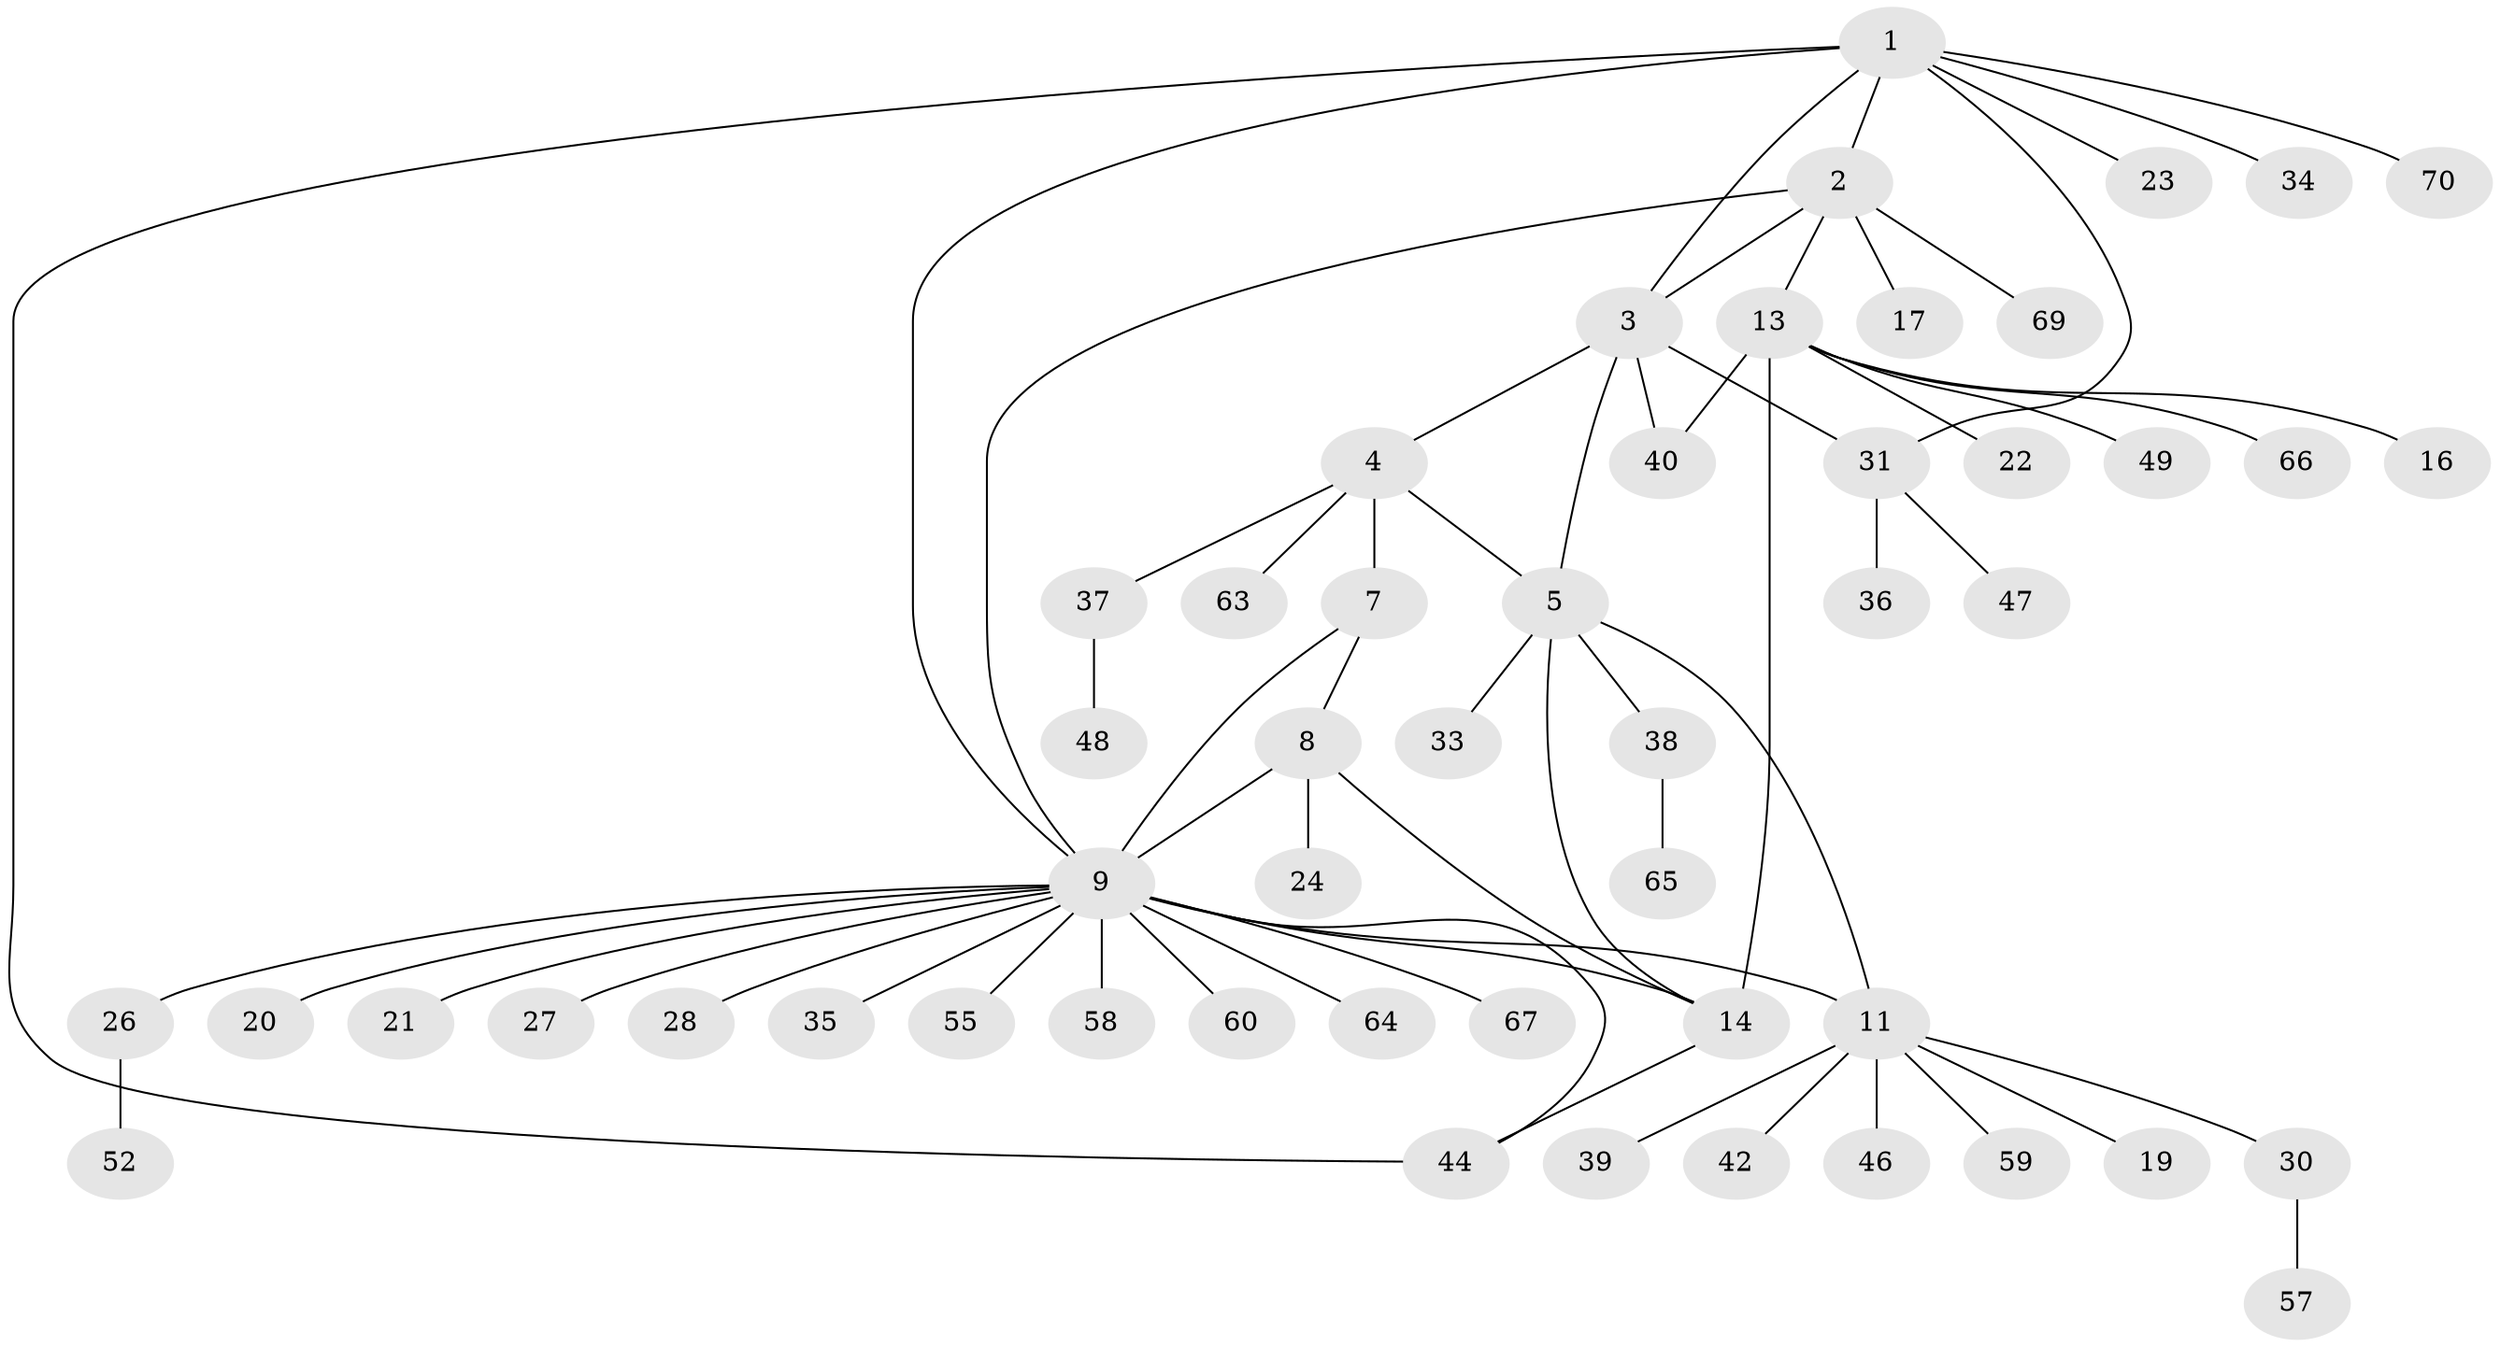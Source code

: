 // Generated by graph-tools (version 1.1) at 2025/52/02/27/25 19:52:15]
// undirected, 51 vertices, 63 edges
graph export_dot {
graph [start="1"]
  node [color=gray90,style=filled];
  1 [super="+25"];
  2 [super="+32"];
  3 [super="+6"];
  4 [super="+29"];
  5 [super="+18"];
  7 [super="+61"];
  8;
  9 [super="+10"];
  11 [super="+12"];
  13 [super="+15"];
  14 [super="+54"];
  16;
  17;
  19;
  20;
  21;
  22 [super="+53"];
  23;
  24 [super="+56"];
  26;
  27;
  28;
  30;
  31 [super="+41"];
  33;
  34;
  35;
  36;
  37 [super="+43"];
  38 [super="+45"];
  39;
  40;
  42 [super="+68"];
  44 [super="+50"];
  46;
  47 [super="+51"];
  48;
  49;
  52 [super="+62"];
  55;
  57;
  58;
  59;
  60;
  63;
  64;
  65;
  66;
  67;
  69;
  70;
  1 -- 2;
  1 -- 3;
  1 -- 23;
  1 -- 31;
  1 -- 34;
  1 -- 44;
  1 -- 70;
  1 -- 9;
  2 -- 3;
  2 -- 9;
  2 -- 13;
  2 -- 17;
  2 -- 69;
  3 -- 40;
  3 -- 4;
  3 -- 5;
  3 -- 31;
  4 -- 5;
  4 -- 7;
  4 -- 63;
  4 -- 37;
  5 -- 11;
  5 -- 14;
  5 -- 33;
  5 -- 38;
  7 -- 8;
  7 -- 9;
  8 -- 9;
  8 -- 14;
  8 -- 24;
  9 -- 20;
  9 -- 26;
  9 -- 35;
  9 -- 55;
  9 -- 64;
  9 -- 67;
  9 -- 11 [weight=2];
  9 -- 44;
  9 -- 14;
  9 -- 28;
  9 -- 21;
  9 -- 58;
  9 -- 27;
  9 -- 60;
  11 -- 19;
  11 -- 30;
  11 -- 42;
  11 -- 46;
  11 -- 59;
  11 -- 39;
  13 -- 14 [weight=2];
  13 -- 22;
  13 -- 66;
  13 -- 16;
  13 -- 49;
  13 -- 40;
  14 -- 44;
  26 -- 52;
  30 -- 57;
  31 -- 36;
  31 -- 47;
  37 -- 48;
  38 -- 65;
}
